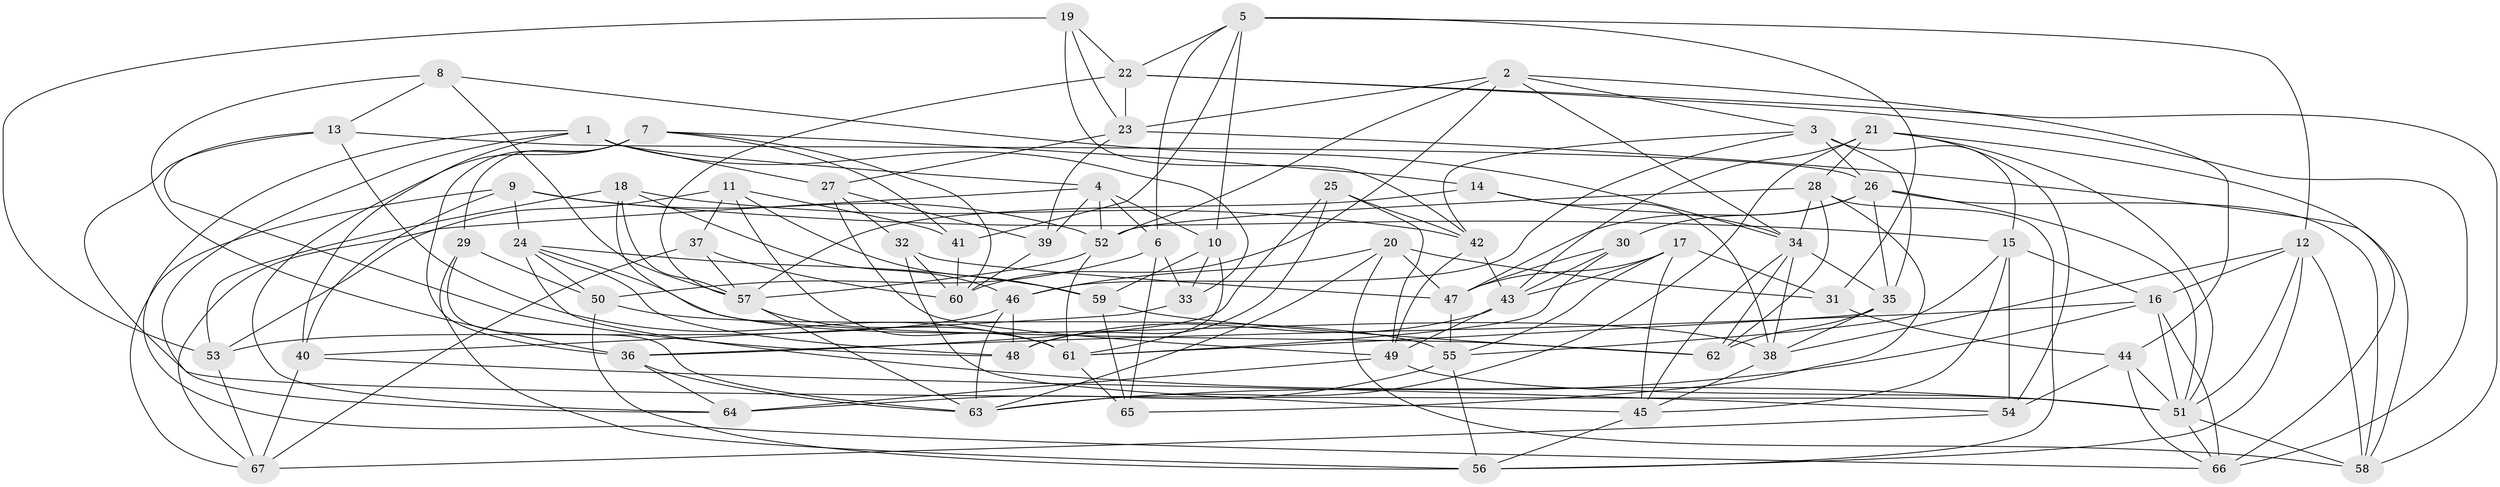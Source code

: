 // original degree distribution, {4: 1.0}
// Generated by graph-tools (version 1.1) at 2025/03/03/09/25 03:03:03]
// undirected, 67 vertices, 185 edges
graph export_dot {
graph [start="1"]
  node [color=gray90,style=filled];
  1;
  2;
  3;
  4;
  5;
  6;
  7;
  8;
  9;
  10;
  11;
  12;
  13;
  14;
  15;
  16;
  17;
  18;
  19;
  20;
  21;
  22;
  23;
  24;
  25;
  26;
  27;
  28;
  29;
  30;
  31;
  32;
  33;
  34;
  35;
  36;
  37;
  38;
  39;
  40;
  41;
  42;
  43;
  44;
  45;
  46;
  47;
  48;
  49;
  50;
  51;
  52;
  53;
  54;
  55;
  56;
  57;
  58;
  59;
  60;
  61;
  62;
  63;
  64;
  65;
  66;
  67;
  1 -- 4 [weight=1.0];
  1 -- 27 [weight=1.0];
  1 -- 33 [weight=1.0];
  1 -- 40 [weight=1.0];
  1 -- 64 [weight=1.0];
  1 -- 66 [weight=1.0];
  2 -- 3 [weight=1.0];
  2 -- 23 [weight=1.0];
  2 -- 34 [weight=1.0];
  2 -- 44 [weight=1.0];
  2 -- 52 [weight=1.0];
  2 -- 60 [weight=1.0];
  3 -- 15 [weight=1.0];
  3 -- 26 [weight=1.0];
  3 -- 35 [weight=1.0];
  3 -- 42 [weight=1.0];
  3 -- 46 [weight=1.0];
  4 -- 6 [weight=1.0];
  4 -- 10 [weight=1.0];
  4 -- 39 [weight=1.0];
  4 -- 52 [weight=1.0];
  4 -- 67 [weight=1.0];
  5 -- 6 [weight=1.0];
  5 -- 10 [weight=1.0];
  5 -- 12 [weight=1.0];
  5 -- 22 [weight=1.0];
  5 -- 31 [weight=1.0];
  5 -- 41 [weight=1.0];
  6 -- 33 [weight=1.0];
  6 -- 50 [weight=2.0];
  6 -- 65 [weight=1.0];
  7 -- 14 [weight=1.0];
  7 -- 29 [weight=1.0];
  7 -- 36 [weight=1.0];
  7 -- 41 [weight=1.0];
  7 -- 60 [weight=1.0];
  7 -- 64 [weight=1.0];
  8 -- 13 [weight=1.0];
  8 -- 34 [weight=1.0];
  8 -- 36 [weight=1.0];
  8 -- 57 [weight=1.0];
  9 -- 15 [weight=1.0];
  9 -- 24 [weight=1.0];
  9 -- 40 [weight=2.0];
  9 -- 52 [weight=1.0];
  9 -- 67 [weight=1.0];
  10 -- 33 [weight=1.0];
  10 -- 59 [weight=2.0];
  10 -- 61 [weight=1.0];
  11 -- 37 [weight=1.0];
  11 -- 41 [weight=1.0];
  11 -- 53 [weight=2.0];
  11 -- 59 [weight=1.0];
  11 -- 61 [weight=1.0];
  12 -- 16 [weight=1.0];
  12 -- 38 [weight=1.0];
  12 -- 51 [weight=1.0];
  12 -- 56 [weight=1.0];
  12 -- 58 [weight=1.0];
  13 -- 26 [weight=2.0];
  13 -- 48 [weight=1.0];
  13 -- 51 [weight=1.0];
  13 -- 61 [weight=1.0];
  14 -- 34 [weight=1.0];
  14 -- 38 [weight=1.0];
  14 -- 57 [weight=1.0];
  15 -- 16 [weight=1.0];
  15 -- 45 [weight=1.0];
  15 -- 54 [weight=1.0];
  15 -- 55 [weight=1.0];
  16 -- 36 [weight=1.0];
  16 -- 51 [weight=1.0];
  16 -- 63 [weight=1.0];
  16 -- 66 [weight=1.0];
  17 -- 31 [weight=1.0];
  17 -- 43 [weight=1.0];
  17 -- 45 [weight=1.0];
  17 -- 47 [weight=1.0];
  17 -- 55 [weight=2.0];
  18 -- 42 [weight=1.0];
  18 -- 46 [weight=1.0];
  18 -- 53 [weight=1.0];
  18 -- 57 [weight=1.0];
  18 -- 62 [weight=2.0];
  19 -- 22 [weight=1.0];
  19 -- 23 [weight=1.0];
  19 -- 42 [weight=1.0];
  19 -- 53 [weight=1.0];
  20 -- 31 [weight=1.0];
  20 -- 46 [weight=1.0];
  20 -- 47 [weight=1.0];
  20 -- 58 [weight=1.0];
  20 -- 63 [weight=2.0];
  21 -- 28 [weight=1.0];
  21 -- 43 [weight=1.0];
  21 -- 51 [weight=1.0];
  21 -- 54 [weight=1.0];
  21 -- 63 [weight=1.0];
  21 -- 66 [weight=1.0];
  22 -- 23 [weight=1.0];
  22 -- 57 [weight=1.0];
  22 -- 58 [weight=1.0];
  22 -- 66 [weight=1.0];
  23 -- 27 [weight=1.0];
  23 -- 39 [weight=1.0];
  23 -- 58 [weight=1.0];
  24 -- 38 [weight=1.0];
  24 -- 48 [weight=1.0];
  24 -- 50 [weight=1.0];
  24 -- 51 [weight=1.0];
  24 -- 59 [weight=1.0];
  25 -- 36 [weight=1.0];
  25 -- 42 [weight=1.0];
  25 -- 48 [weight=2.0];
  25 -- 49 [weight=2.0];
  26 -- 30 [weight=1.0];
  26 -- 35 [weight=1.0];
  26 -- 47 [weight=1.0];
  26 -- 51 [weight=1.0];
  26 -- 58 [weight=1.0];
  27 -- 32 [weight=1.0];
  27 -- 39 [weight=1.0];
  27 -- 49 [weight=2.0];
  28 -- 34 [weight=1.0];
  28 -- 52 [weight=1.0];
  28 -- 56 [weight=1.0];
  28 -- 62 [weight=1.0];
  28 -- 65 [weight=1.0];
  29 -- 50 [weight=1.0];
  29 -- 56 [weight=1.0];
  29 -- 63 [weight=1.0];
  30 -- 43 [weight=1.0];
  30 -- 47 [weight=1.0];
  30 -- 61 [weight=1.0];
  31 -- 44 [weight=1.0];
  32 -- 45 [weight=1.0];
  32 -- 47 [weight=1.0];
  32 -- 60 [weight=1.0];
  33 -- 40 [weight=1.0];
  34 -- 35 [weight=1.0];
  34 -- 38 [weight=1.0];
  34 -- 45 [weight=1.0];
  34 -- 62 [weight=1.0];
  35 -- 38 [weight=1.0];
  35 -- 61 [weight=1.0];
  35 -- 62 [weight=1.0];
  36 -- 63 [weight=1.0];
  36 -- 64 [weight=1.0];
  37 -- 57 [weight=1.0];
  37 -- 60 [weight=1.0];
  37 -- 67 [weight=1.0];
  38 -- 45 [weight=1.0];
  39 -- 60 [weight=1.0];
  40 -- 54 [weight=1.0];
  40 -- 67 [weight=1.0];
  41 -- 60 [weight=1.0];
  42 -- 43 [weight=1.0];
  42 -- 49 [weight=1.0];
  43 -- 48 [weight=1.0];
  43 -- 49 [weight=1.0];
  44 -- 51 [weight=1.0];
  44 -- 54 [weight=2.0];
  44 -- 66 [weight=1.0];
  45 -- 56 [weight=1.0];
  46 -- 48 [weight=1.0];
  46 -- 53 [weight=1.0];
  46 -- 63 [weight=1.0];
  47 -- 55 [weight=1.0];
  49 -- 51 [weight=1.0];
  49 -- 64 [weight=1.0];
  50 -- 55 [weight=1.0];
  50 -- 56 [weight=1.0];
  51 -- 58 [weight=1.0];
  51 -- 66 [weight=1.0];
  52 -- 57 [weight=1.0];
  52 -- 61 [weight=1.0];
  53 -- 67 [weight=1.0];
  54 -- 67 [weight=1.0];
  55 -- 56 [weight=1.0];
  55 -- 64 [weight=2.0];
  57 -- 61 [weight=1.0];
  57 -- 63 [weight=1.0];
  59 -- 62 [weight=1.0];
  59 -- 65 [weight=1.0];
  61 -- 65 [weight=1.0];
}
